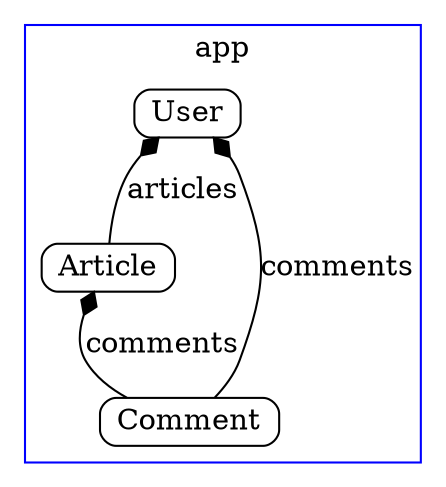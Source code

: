 /*
  Blog Model

  User
  id: int
  name: string

  Article
  id: int
  title: string
  text: string

  Comment
  id: int
  text: string
*/

digraph db_blog {
  subgraph cluster_0 {
    node [
      style="rounded",
      shape=box,
      width=0,
      height=0
    ];
    User [label="User"]
    Article [label="Article"]
    Comment [label="Comment"]

    edge [arrowhead="none" arrowtail="diamond" dir="both"]
    Article -> Comment [label="comments"]
    User -> Comment [label="comments"]
    User -> Article [label="articles"]

    label="app";
    color=blue;
  }

}
